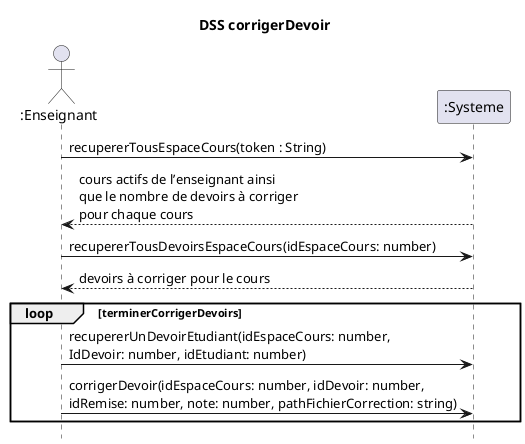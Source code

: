 @startuml dss_corrigerDevoir
title DSS corrigerDevoir
hide footbox
actor ":Enseignant" as enseignant
participant ":Systeme" as systeme

enseignant ->  systeme : recupererTousEspaceCours(token : String)
enseignant <-- systeme : cours actifs de l’enseignant ainsi\nque le nombre de devoirs à corriger\npour chaque cours
enseignant -> systeme : recupererTousDevoirsEspaceCours(idEspaceCours: number)
systeme --> enseignant : devoirs à corriger pour le cours
loop terminerCorrigerDevoirs
enseignant -> systeme : recupererUnDevoirEtudiant(idEspaceCours: number,\nIdDevoir: number, idEtudiant: number)
enseignant -> systeme : corrigerDevoir(idEspaceCours: number, idDevoir: number,\nidRemise: number, note: number, pathFichierCorrection: string)
end
@enduml

@startuml dss_corrigerDevoirAlternatif
title DSS corrigerDevoirAlternatif
hide footbox
actor ":Enseignant" as enseignant
participant ":Systeme" as systeme

enseignant ->  systeme : recupererTousEspaceCours(token : String)
enseignant <-- systeme : cours actifs de l’enseignant ainsi\nque le nombre de devoirs à corriger\npour chaque cours
enseignant -> systeme : recupererTousDevoirsEspaceCoursCsv\n(idEspaceCours: number)
systeme --> enseignant : fichier zip. avec les fichier pdf\nnommé avec un nom unique,\nun fichier CSV avec 3 colonnes:\nle code permanent de l'étudiant,\nle nom complet de l'étudiant,\nla note (champ vide) et le nom du\npdf attribué à l'étudiant
enseignant -> systeme : remettreCsv(idEspaceCours : number,\ncheminFichier : String)
@enduml
